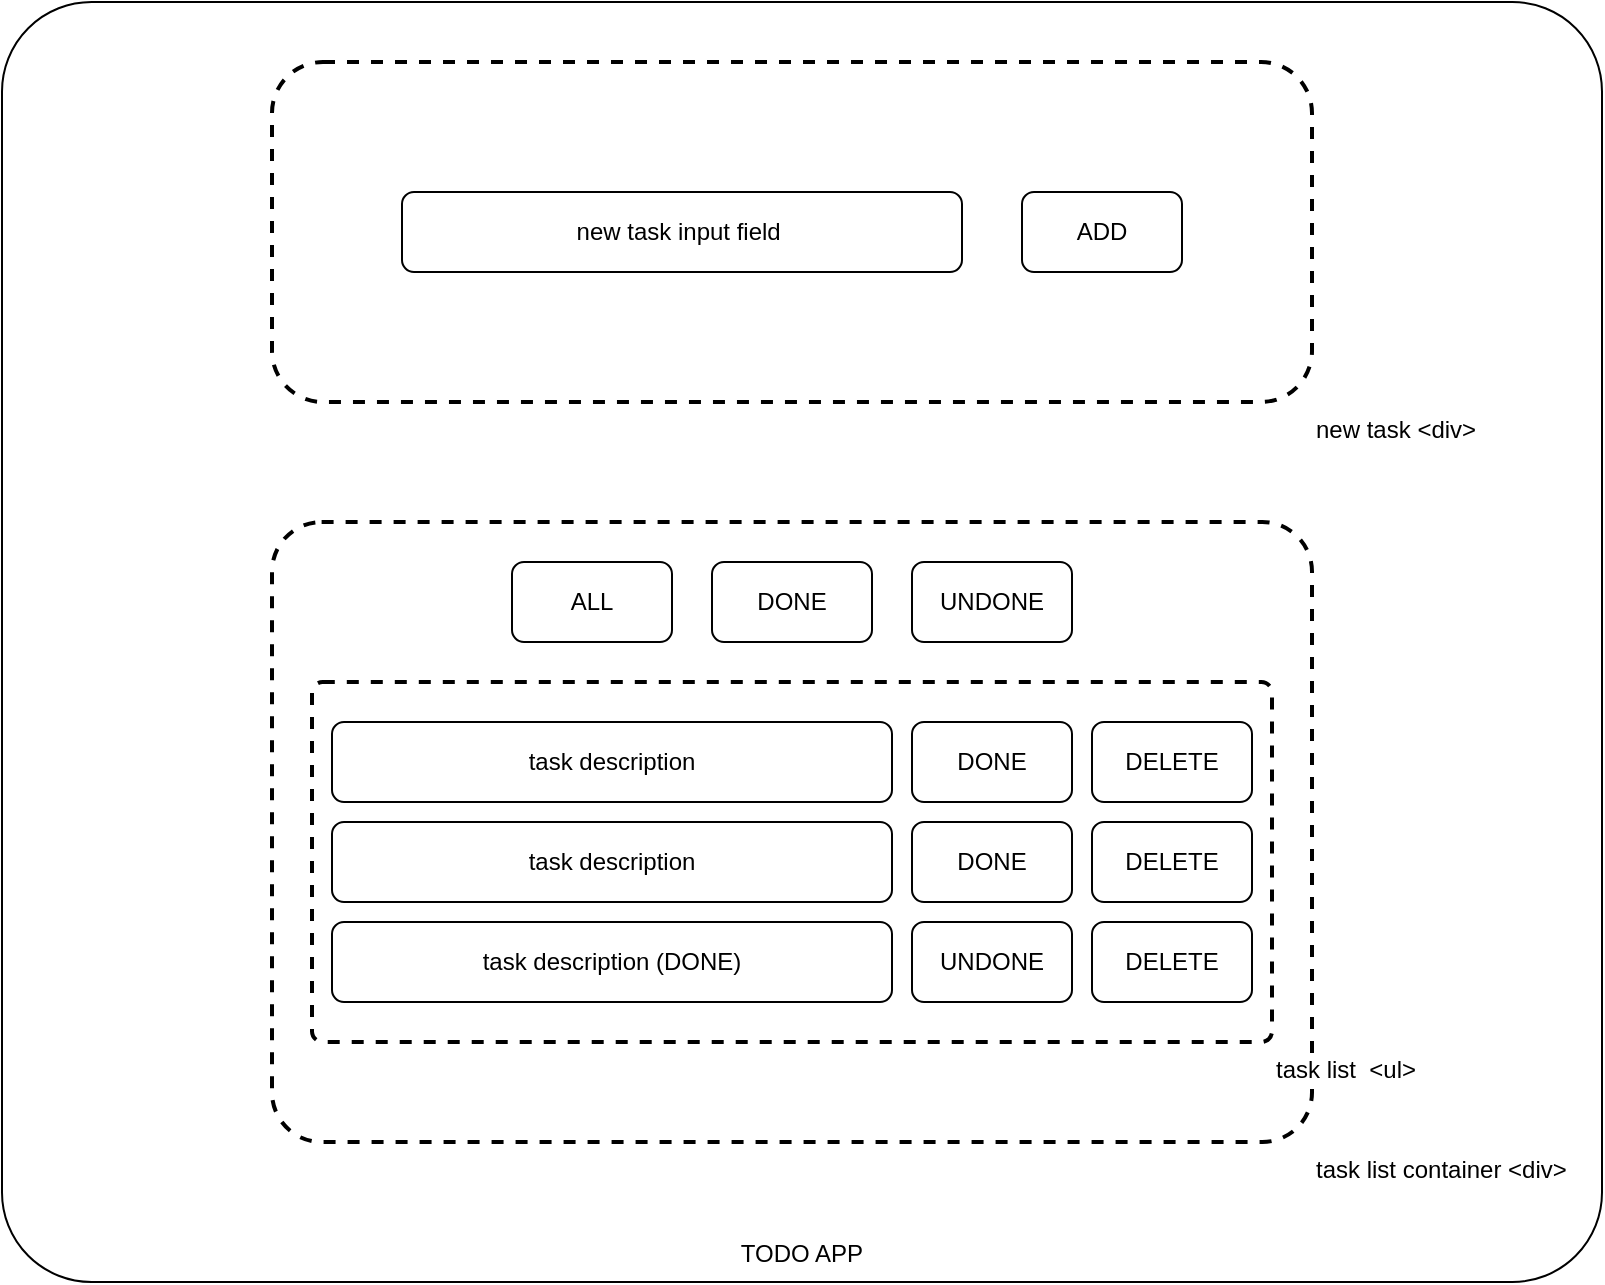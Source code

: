 <mxfile version="26.1.1">
  <diagram name="Page-1" id="HEk_gDEYIwtdrfaeBhZe">
    <mxGraphModel dx="578" dy="367" grid="1" gridSize="10" guides="1" tooltips="1" connect="1" arrows="1" fold="1" page="1" pageScale="1" pageWidth="850" pageHeight="1100" math="0" shadow="0">
      <root>
        <mxCell id="0" />
        <mxCell id="1" parent="0" />
        <mxCell id="Fgoe9fkGKEXaFKdTIsvn-26" value="TODO APP" style="rounded=1;whiteSpace=wrap;html=1;arcSize=7;labelPosition=center;verticalLabelPosition=bottom;align=center;verticalAlign=top;spacingTop=-28;spacingBottom=0;spacingLeft=0;labelBackgroundColor=default;" vertex="1" parent="1">
          <mxGeometry x="25" y="50" width="800" height="640" as="geometry" />
        </mxCell>
        <mxCell id="Fgoe9fkGKEXaFKdTIsvn-7" value="task list container &amp;lt;div&amp;gt;" style="rounded=1;whiteSpace=wrap;html=1;dashed=1;fillColor=none;arcSize=8;verticalAlign=top;labelPosition=right;verticalLabelPosition=bottom;align=left;strokeWidth=2;labelBackgroundColor=default;" vertex="1" parent="1">
          <mxGeometry x="160" y="310" width="520" height="310" as="geometry" />
        </mxCell>
        <mxCell id="Fgoe9fkGKEXaFKdTIsvn-25" value="task list&amp;nbsp; &amp;lt;ul&amp;gt;" style="rounded=1;whiteSpace=wrap;html=1;dashed=1;fillColor=none;arcSize=3;verticalAlign=top;labelPosition=right;verticalLabelPosition=bottom;align=left;strokeWidth=2;labelBackgroundColor=default;" vertex="1" parent="1">
          <mxGeometry x="180" y="390" width="480" height="180" as="geometry" />
        </mxCell>
        <mxCell id="Fgoe9fkGKEXaFKdTIsvn-6" value="new task &amp;lt;div&amp;gt;" style="rounded=1;whiteSpace=wrap;html=1;dashed=1;fillColor=none;arcSize=15;verticalAlign=top;labelPosition=right;verticalLabelPosition=bottom;align=left;strokeWidth=2;labelBackgroundColor=default;" vertex="1" parent="1">
          <mxGeometry x="160" y="80" width="520" height="170" as="geometry" />
        </mxCell>
        <mxCell id="Fgoe9fkGKEXaFKdTIsvn-8" value="task description" style="rounded=1;whiteSpace=wrap;html=1;" vertex="1" parent="1">
          <mxGeometry x="190" y="410" width="280" height="40" as="geometry" />
        </mxCell>
        <mxCell id="Fgoe9fkGKEXaFKdTIsvn-12" value="" style="group" vertex="1" connectable="0" parent="1">
          <mxGeometry x="225" y="145" width="390" height="40" as="geometry" />
        </mxCell>
        <mxCell id="Fgoe9fkGKEXaFKdTIsvn-10" value="new task input field&amp;nbsp;" style="rounded=1;whiteSpace=wrap;html=1;" vertex="1" parent="Fgoe9fkGKEXaFKdTIsvn-12">
          <mxGeometry width="280" height="40" as="geometry" />
        </mxCell>
        <mxCell id="Fgoe9fkGKEXaFKdTIsvn-11" value="ADD" style="rounded=1;whiteSpace=wrap;html=1;fillColor=light-dark(#FFFFFF,#FFFFFF);fontColor=light-dark(#000000,#000000);" vertex="1" parent="Fgoe9fkGKEXaFKdTIsvn-12">
          <mxGeometry x="310" width="80" height="40" as="geometry" />
        </mxCell>
        <mxCell id="Fgoe9fkGKEXaFKdTIsvn-13" value="DONE" style="rounded=1;whiteSpace=wrap;html=1;fillColor=light-dark(#FFFFFF,#FFFFFF);fontColor=light-dark(#000000,#000000);" vertex="1" parent="1">
          <mxGeometry x="480" y="410" width="80" height="40" as="geometry" />
        </mxCell>
        <mxCell id="Fgoe9fkGKEXaFKdTIsvn-14" value="DELETE" style="rounded=1;whiteSpace=wrap;html=1;fillColor=light-dark(#FFFFFF,#FFFFFF);fontColor=light-dark(#000000,#000000);" vertex="1" parent="1">
          <mxGeometry x="570" y="410" width="80" height="40" as="geometry" />
        </mxCell>
        <mxCell id="Fgoe9fkGKEXaFKdTIsvn-15" value="task description" style="rounded=1;whiteSpace=wrap;html=1;" vertex="1" parent="1">
          <mxGeometry x="190" y="460" width="280" height="40" as="geometry" />
        </mxCell>
        <mxCell id="Fgoe9fkGKEXaFKdTIsvn-16" value="DONE" style="rounded=1;whiteSpace=wrap;html=1;fillColor=light-dark(#FFFFFF,#FFFFFF);fontColor=light-dark(#000000,#000000);" vertex="1" parent="1">
          <mxGeometry x="480" y="460" width="80" height="40" as="geometry" />
        </mxCell>
        <mxCell id="Fgoe9fkGKEXaFKdTIsvn-17" value="DELETE" style="rounded=1;whiteSpace=wrap;html=1;fillColor=light-dark(#FFFFFF,#FFFFFF);fontColor=light-dark(#000000,#000000);" vertex="1" parent="1">
          <mxGeometry x="570" y="460" width="80" height="40" as="geometry" />
        </mxCell>
        <mxCell id="Fgoe9fkGKEXaFKdTIsvn-18" value="task description (DONE)" style="rounded=1;whiteSpace=wrap;html=1;" vertex="1" parent="1">
          <mxGeometry x="190" y="510" width="280" height="40" as="geometry" />
        </mxCell>
        <mxCell id="Fgoe9fkGKEXaFKdTIsvn-20" value="DELETE" style="rounded=1;whiteSpace=wrap;html=1;fillColor=light-dark(#FFFFFF,#FFFFFF);fontColor=light-dark(#000000,#000000);" vertex="1" parent="1">
          <mxGeometry x="570" y="510" width="80" height="40" as="geometry" />
        </mxCell>
        <mxCell id="Fgoe9fkGKEXaFKdTIsvn-22" value="ALL" style="rounded=1;whiteSpace=wrap;html=1;fillColor=light-dark(#FFFFFF,#FFFFFF);fontColor=light-dark(#000000,#000000);" vertex="1" parent="1">
          <mxGeometry x="280" y="330" width="80" height="40" as="geometry" />
        </mxCell>
        <mxCell id="Fgoe9fkGKEXaFKdTIsvn-23" value="DONE" style="rounded=1;whiteSpace=wrap;html=1;fillColor=light-dark(#FFFFFF,#FFFFFF);fontColor=light-dark(#000000,#000000);" vertex="1" parent="1">
          <mxGeometry x="380" y="330" width="80" height="40" as="geometry" />
        </mxCell>
        <mxCell id="Fgoe9fkGKEXaFKdTIsvn-24" value="UNDONE" style="rounded=1;whiteSpace=wrap;html=1;fillColor=light-dark(#FFFFFF,#FFFFFF);fontColor=light-dark(#000000,#000000);" vertex="1" parent="1">
          <mxGeometry x="480" y="330" width="80" height="40" as="geometry" />
        </mxCell>
        <mxCell id="Fgoe9fkGKEXaFKdTIsvn-27" value="UNDONE" style="rounded=1;whiteSpace=wrap;html=1;fillColor=light-dark(#FFFFFF,#FFFFFF);fontColor=light-dark(#000000,#000000);" vertex="1" parent="1">
          <mxGeometry x="480" y="510" width="80" height="40" as="geometry" />
        </mxCell>
      </root>
    </mxGraphModel>
  </diagram>
</mxfile>
